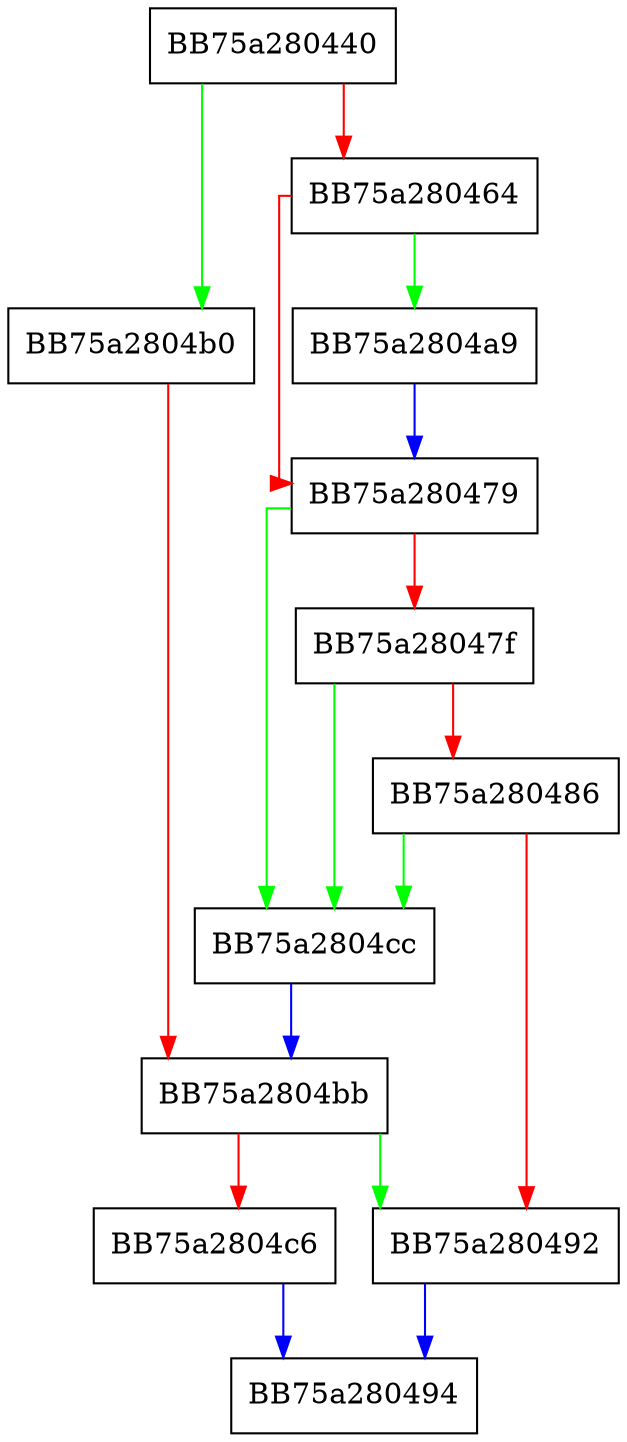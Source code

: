 digraph valueToText {
  node [shape="box"];
  graph [splines=ortho];
  BB75a280440 -> BB75a2804b0 [color="green"];
  BB75a280440 -> BB75a280464 [color="red"];
  BB75a280464 -> BB75a2804a9 [color="green"];
  BB75a280464 -> BB75a280479 [color="red"];
  BB75a280479 -> BB75a2804cc [color="green"];
  BB75a280479 -> BB75a28047f [color="red"];
  BB75a28047f -> BB75a2804cc [color="green"];
  BB75a28047f -> BB75a280486 [color="red"];
  BB75a280486 -> BB75a2804cc [color="green"];
  BB75a280486 -> BB75a280492 [color="red"];
  BB75a280492 -> BB75a280494 [color="blue"];
  BB75a2804a9 -> BB75a280479 [color="blue"];
  BB75a2804b0 -> BB75a2804bb [color="red"];
  BB75a2804bb -> BB75a280492 [color="green"];
  BB75a2804bb -> BB75a2804c6 [color="red"];
  BB75a2804c6 -> BB75a280494 [color="blue"];
  BB75a2804cc -> BB75a2804bb [color="blue"];
}
